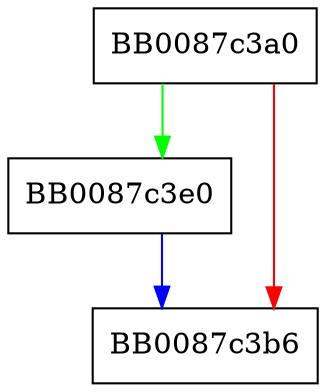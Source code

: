 digraph _IO_free_wbackup_area {
  node [shape="box"];
  graph [splines=ortho];
  BB0087c3a0 -> BB0087c3e0 [color="green"];
  BB0087c3a0 -> BB0087c3b6 [color="red"];
  BB0087c3e0 -> BB0087c3b6 [color="blue"];
}